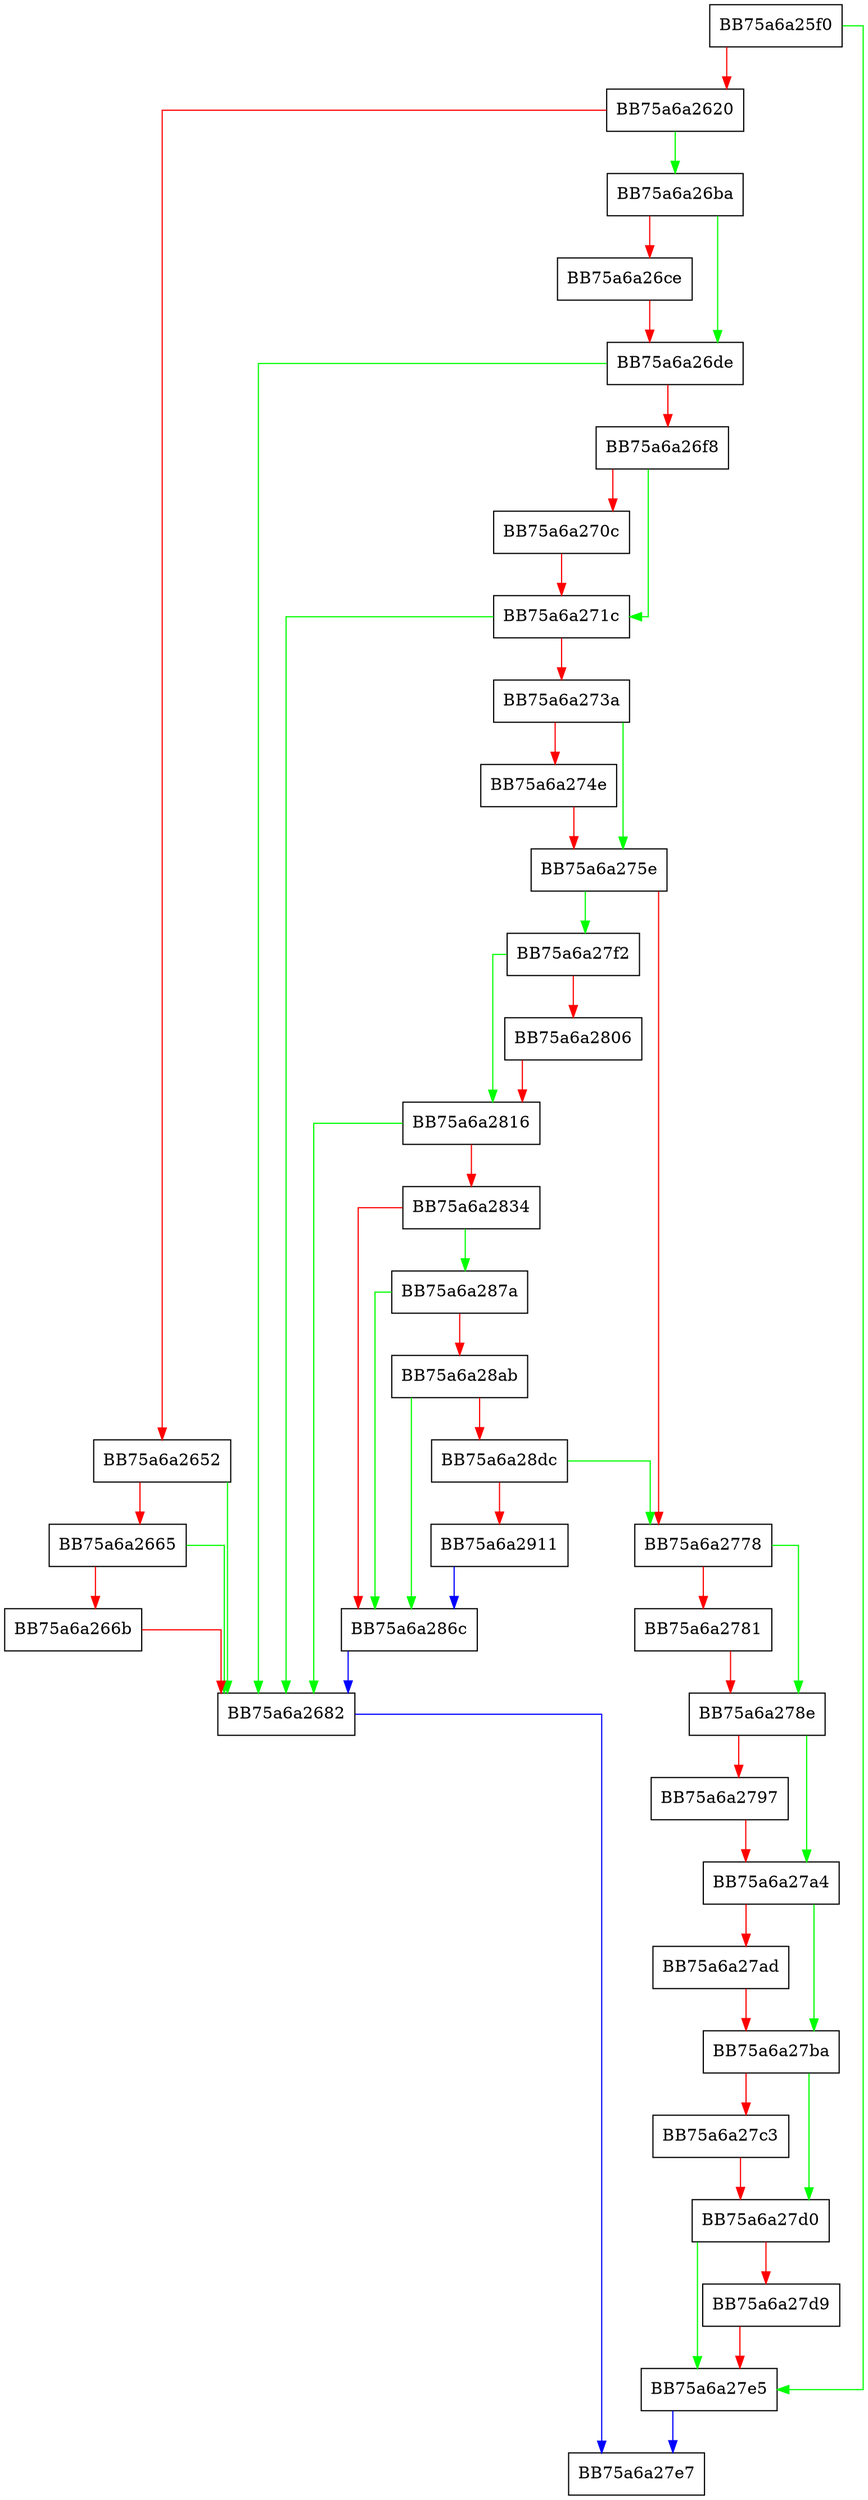 digraph GetUACSettings {
  node [shape="box"];
  graph [splines=ortho];
  BB75a6a25f0 -> BB75a6a27e5 [color="green"];
  BB75a6a25f0 -> BB75a6a2620 [color="red"];
  BB75a6a2620 -> BB75a6a26ba [color="green"];
  BB75a6a2620 -> BB75a6a2652 [color="red"];
  BB75a6a2652 -> BB75a6a2682 [color="green"];
  BB75a6a2652 -> BB75a6a2665 [color="red"];
  BB75a6a2665 -> BB75a6a2682 [color="green"];
  BB75a6a2665 -> BB75a6a266b [color="red"];
  BB75a6a266b -> BB75a6a2682 [color="red"];
  BB75a6a2682 -> BB75a6a27e7 [color="blue"];
  BB75a6a26ba -> BB75a6a26de [color="green"];
  BB75a6a26ba -> BB75a6a26ce [color="red"];
  BB75a6a26ce -> BB75a6a26de [color="red"];
  BB75a6a26de -> BB75a6a2682 [color="green"];
  BB75a6a26de -> BB75a6a26f8 [color="red"];
  BB75a6a26f8 -> BB75a6a271c [color="green"];
  BB75a6a26f8 -> BB75a6a270c [color="red"];
  BB75a6a270c -> BB75a6a271c [color="red"];
  BB75a6a271c -> BB75a6a2682 [color="green"];
  BB75a6a271c -> BB75a6a273a [color="red"];
  BB75a6a273a -> BB75a6a275e [color="green"];
  BB75a6a273a -> BB75a6a274e [color="red"];
  BB75a6a274e -> BB75a6a275e [color="red"];
  BB75a6a275e -> BB75a6a27f2 [color="green"];
  BB75a6a275e -> BB75a6a2778 [color="red"];
  BB75a6a2778 -> BB75a6a278e [color="green"];
  BB75a6a2778 -> BB75a6a2781 [color="red"];
  BB75a6a2781 -> BB75a6a278e [color="red"];
  BB75a6a278e -> BB75a6a27a4 [color="green"];
  BB75a6a278e -> BB75a6a2797 [color="red"];
  BB75a6a2797 -> BB75a6a27a4 [color="red"];
  BB75a6a27a4 -> BB75a6a27ba [color="green"];
  BB75a6a27a4 -> BB75a6a27ad [color="red"];
  BB75a6a27ad -> BB75a6a27ba [color="red"];
  BB75a6a27ba -> BB75a6a27d0 [color="green"];
  BB75a6a27ba -> BB75a6a27c3 [color="red"];
  BB75a6a27c3 -> BB75a6a27d0 [color="red"];
  BB75a6a27d0 -> BB75a6a27e5 [color="green"];
  BB75a6a27d0 -> BB75a6a27d9 [color="red"];
  BB75a6a27d9 -> BB75a6a27e5 [color="red"];
  BB75a6a27e5 -> BB75a6a27e7 [color="blue"];
  BB75a6a27f2 -> BB75a6a2816 [color="green"];
  BB75a6a27f2 -> BB75a6a2806 [color="red"];
  BB75a6a2806 -> BB75a6a2816 [color="red"];
  BB75a6a2816 -> BB75a6a2682 [color="green"];
  BB75a6a2816 -> BB75a6a2834 [color="red"];
  BB75a6a2834 -> BB75a6a287a [color="green"];
  BB75a6a2834 -> BB75a6a286c [color="red"];
  BB75a6a286c -> BB75a6a2682 [color="blue"];
  BB75a6a287a -> BB75a6a286c [color="green"];
  BB75a6a287a -> BB75a6a28ab [color="red"];
  BB75a6a28ab -> BB75a6a286c [color="green"];
  BB75a6a28ab -> BB75a6a28dc [color="red"];
  BB75a6a28dc -> BB75a6a2778 [color="green"];
  BB75a6a28dc -> BB75a6a2911 [color="red"];
  BB75a6a2911 -> BB75a6a286c [color="blue"];
}